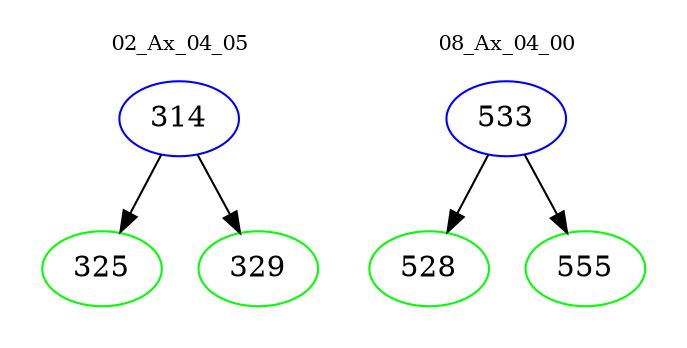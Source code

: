 digraph{
subgraph cluster_0 {
color = white
label = "02_Ax_04_05";
fontsize=10;
T0_314 [label="314", color="blue"]
T0_314 -> T0_325 [color="black"]
T0_325 [label="325", color="green"]
T0_314 -> T0_329 [color="black"]
T0_329 [label="329", color="green"]
}
subgraph cluster_1 {
color = white
label = "08_Ax_04_00";
fontsize=10;
T1_533 [label="533", color="blue"]
T1_533 -> T1_528 [color="black"]
T1_528 [label="528", color="green"]
T1_533 -> T1_555 [color="black"]
T1_555 [label="555", color="green"]
}
}
